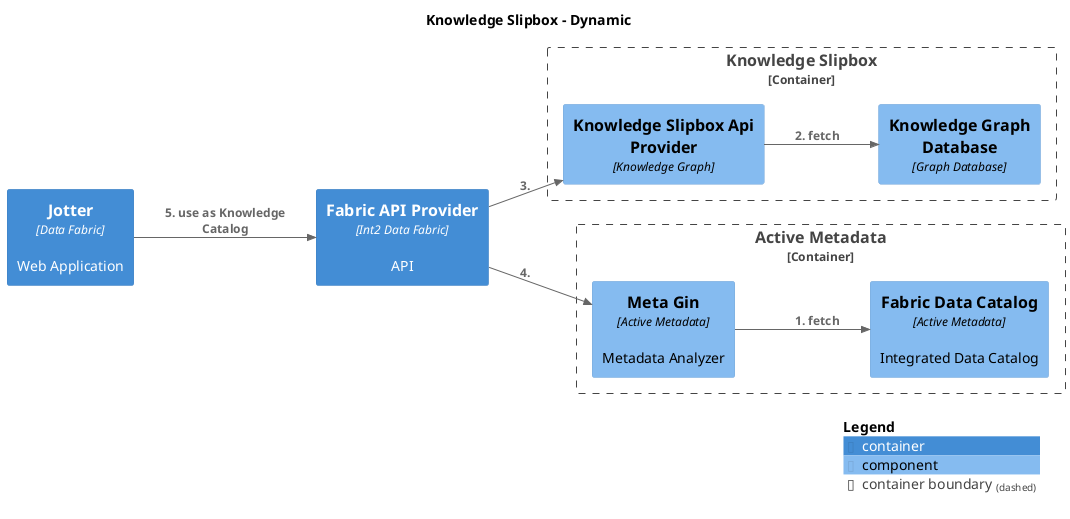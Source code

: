 @startuml
set separator none
title Knowledge Slipbox - Dynamic

left to right direction

!include <C4/C4>
!include <C4/C4_Context>
!include <C4/C4_Container>
!include <C4/C4_Component>

Container_Boundary("DataFabric.KnowledgeSlipbox_boundary", "Knowledge Slipbox", $tags="") {
  Component(DataFabric.KnowledgeSlipbox.KnowledgeGraphDatabase, "Knowledge Graph Database", "Graph Database", $tags="")
  Component(DataFabric.KnowledgeSlipbox.KnowledgeSlipboxApiProvider, "Knowledge Slipbox Api Provider", "Knowledge Graph", $tags="")
}

Container_Boundary("DataFabric.ActiveMetadata_boundary", "Active Metadata", $tags="") {
  Component(DataFabric.ActiveMetadata.MetaGin, "Meta Gin", "Active Metadata", "Metadata Analyzer", $tags="")
  Component(DataFabric.ActiveMetadata.FabricDataCatalog, "Fabric Data Catalog", "Active Metadata", "Integrated Data Catalog", $tags="")
}

Container(DataFabric.Jotter, "Jotter", "Data Fabric", "Web Application", $tags="")
Container(DataFabric.FabricAPIProvider, "Fabric API Provider", "Int2 Data Fabric", "API", $tags="")

Rel_D(DataFabric.ActiveMetadata.MetaGin, DataFabric.ActiveMetadata.FabricDataCatalog, "1. fetch", $tags="")
Rel_D(DataFabric.KnowledgeSlipbox.KnowledgeSlipboxApiProvider, DataFabric.KnowledgeSlipbox.KnowledgeGraphDatabase, "2. fetch", $tags="")
Rel_D(DataFabric.FabricAPIProvider, DataFabric.KnowledgeSlipbox.KnowledgeSlipboxApiProvider, "3. ", $tags="")
Rel_D(DataFabric.FabricAPIProvider, DataFabric.ActiveMetadata.MetaGin, "4. ", $tags="")
Rel_D(DataFabric.Jotter, DataFabric.FabricAPIProvider, "5. use as Knowledge Catalog", $tags="")

SHOW_LEGEND(true)
@enduml